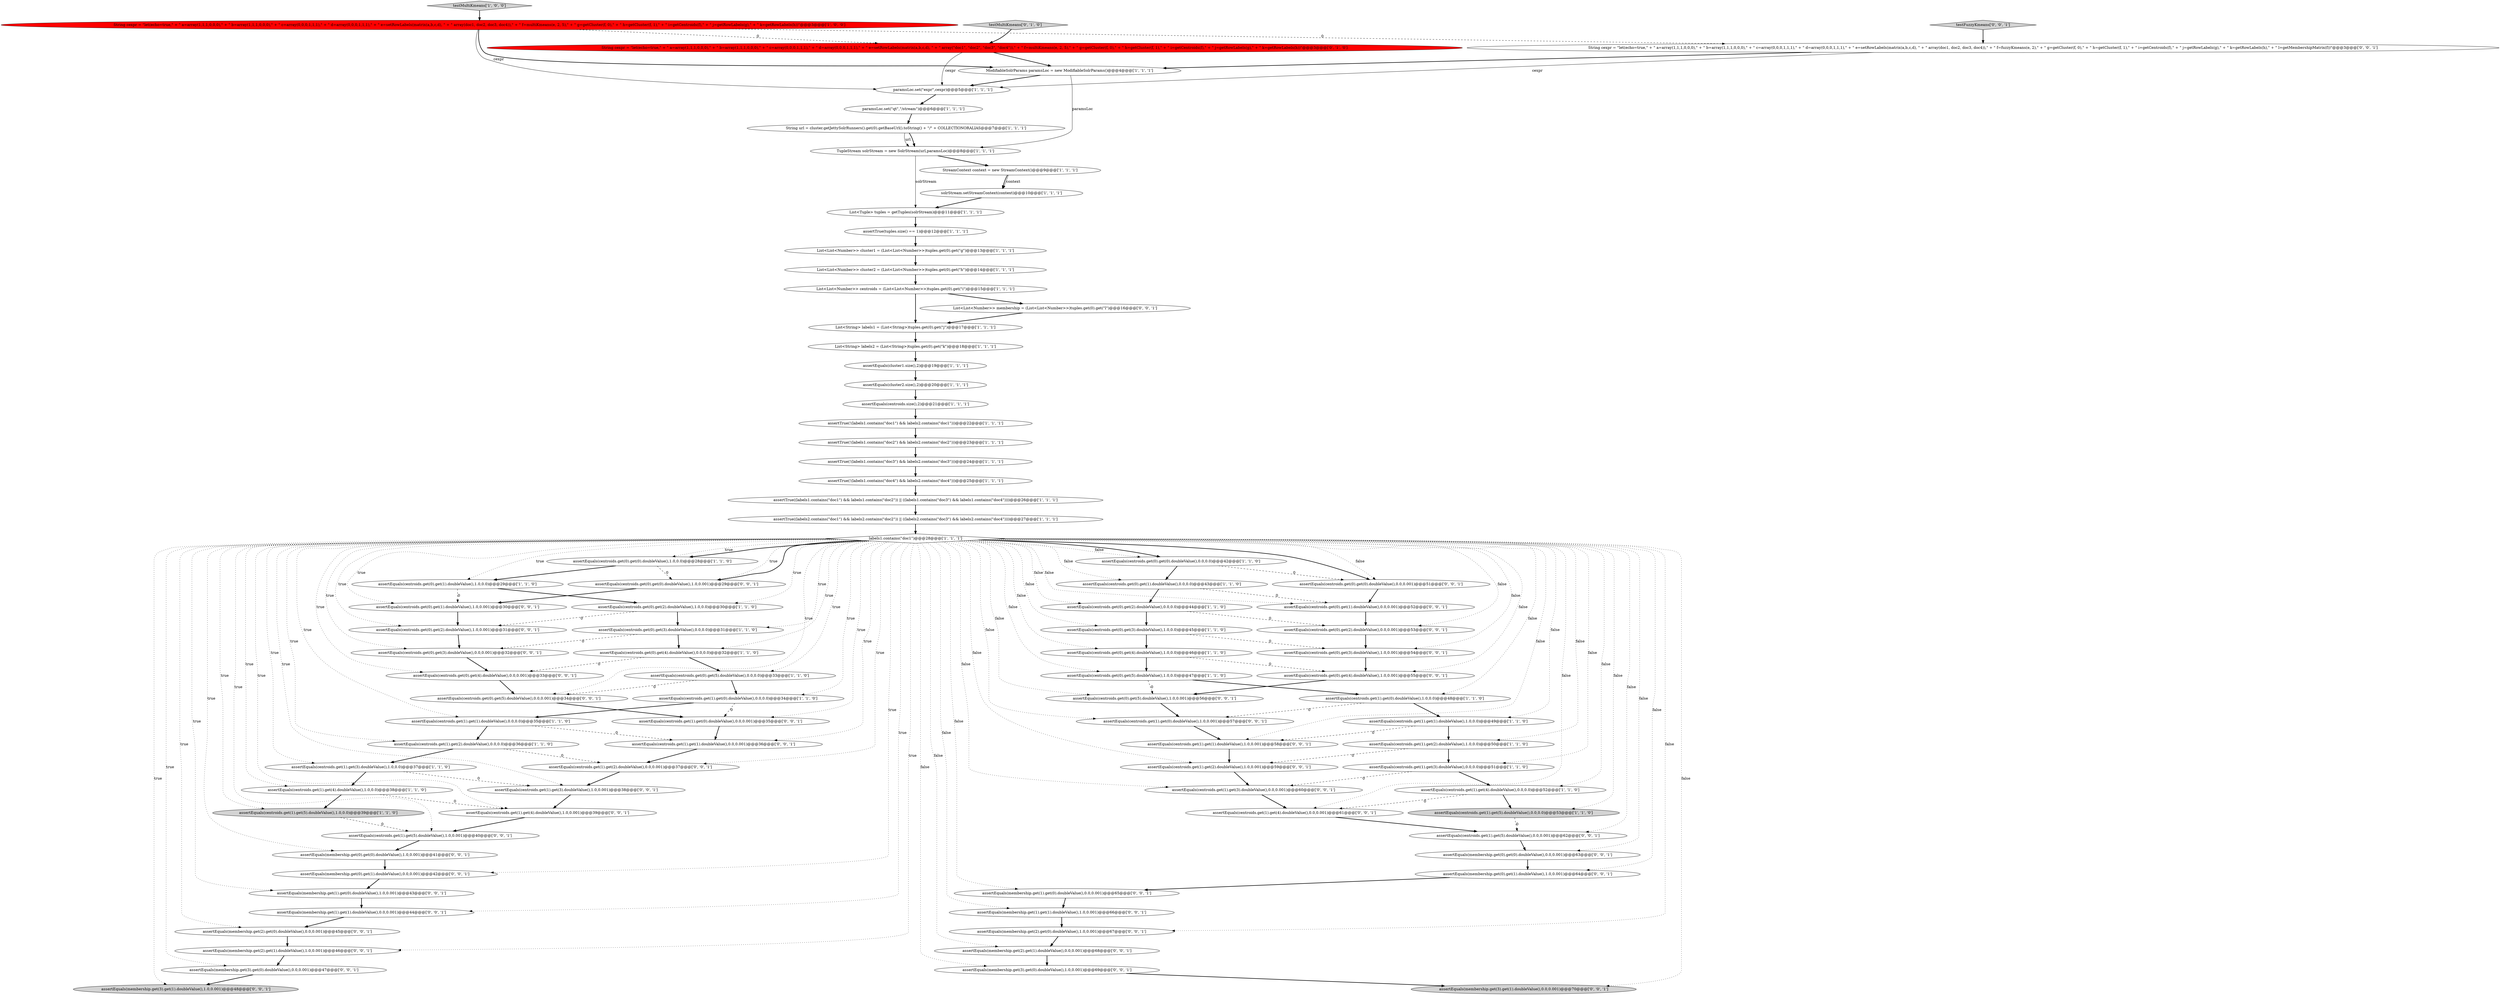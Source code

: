 digraph {
49 [style = filled, label = "assertEquals(centroids.get(0).get(3).doubleValue(),0.0,0.0)@@@31@@@['1', '1', '0']", fillcolor = white, shape = ellipse image = "AAA0AAABBB1BBB"];
46 [style = filled, label = "assertEquals(centroids.get(0).get(2).doubleValue(),0.0,0.0)@@@44@@@['1', '1', '0']", fillcolor = white, shape = ellipse image = "AAA0AAABBB1BBB"];
63 [style = filled, label = "assertEquals(membership.get(2).get(1).doubleValue(),1.0,0.001)@@@46@@@['0', '0', '1']", fillcolor = white, shape = ellipse image = "AAA0AAABBB3BBB"];
25 [style = filled, label = "assertEquals(centroids.get(0).get(1).doubleValue(),0.0,0.0)@@@43@@@['1', '1', '0']", fillcolor = white, shape = ellipse image = "AAA0AAABBB1BBB"];
36 [style = filled, label = "assertEquals(cluster2.size(),2)@@@20@@@['1', '1', '1']", fillcolor = white, shape = ellipse image = "AAA0AAABBB1BBB"];
52 [style = filled, label = "assertEquals(membership.get(0).get(1).doubleValue(),0.0,0.001)@@@42@@@['0', '0', '1']", fillcolor = white, shape = ellipse image = "AAA0AAABBB3BBB"];
65 [style = filled, label = "assertEquals(centroids.get(1).get(2).doubleValue(),0.0,0.001)@@@37@@@['0', '0', '1']", fillcolor = white, shape = ellipse image = "AAA0AAABBB3BBB"];
41 [style = filled, label = "assertEquals(centroids.get(0).get(1).doubleValue(),1.0,0.0)@@@29@@@['1', '1', '0']", fillcolor = white, shape = ellipse image = "AAA0AAABBB1BBB"];
57 [style = filled, label = "assertEquals(membership.get(0).get(0).doubleValue(),1.0,0.001)@@@41@@@['0', '0', '1']", fillcolor = white, shape = ellipse image = "AAA0AAABBB3BBB"];
58 [style = filled, label = "assertEquals(centroids.get(0).get(5).doubleValue(),1.0,0.001)@@@56@@@['0', '0', '1']", fillcolor = white, shape = ellipse image = "AAA0AAABBB3BBB"];
80 [style = filled, label = "assertEquals(centroids.get(1).get(4).doubleValue(),1.0,0.001)@@@39@@@['0', '0', '1']", fillcolor = white, shape = ellipse image = "AAA0AAABBB3BBB"];
15 [style = filled, label = "List<String> labels1 = (List<String>)tuples.get(0).get(\"j\")@@@17@@@['1', '1', '1']", fillcolor = white, shape = ellipse image = "AAA0AAABBB1BBB"];
68 [style = filled, label = "assertEquals(centroids.get(0).get(1).doubleValue(),0.0,0.001)@@@52@@@['0', '0', '1']", fillcolor = white, shape = ellipse image = "AAA0AAABBB3BBB"];
2 [style = filled, label = "assertEquals(centroids.get(1).get(4).doubleValue(),0.0,0.0)@@@52@@@['1', '1', '0']", fillcolor = white, shape = ellipse image = "AAA0AAABBB1BBB"];
56 [style = filled, label = "assertEquals(centroids.get(0).get(3).doubleValue(),0.0,0.001)@@@32@@@['0', '0', '1']", fillcolor = white, shape = ellipse image = "AAA0AAABBB3BBB"];
5 [style = filled, label = "assertTrue((labels1.contains(\"doc1\") && labels1.contains(\"doc2\")) || ((labels1.contains(\"doc3\") && labels1.contains(\"doc4\"))))@@@26@@@['1', '1', '1']", fillcolor = white, shape = ellipse image = "AAA0AAABBB1BBB"];
94 [style = filled, label = "assertEquals(centroids.get(1).get(0).doubleValue(),1.0,0.001)@@@57@@@['0', '0', '1']", fillcolor = white, shape = ellipse image = "AAA0AAABBB3BBB"];
43 [style = filled, label = "assertEquals(centroids.get(0).get(5).doubleValue(),0.0,0.0)@@@33@@@['1', '1', '0']", fillcolor = white, shape = ellipse image = "AAA0AAABBB1BBB"];
7 [style = filled, label = "assertEquals(centroids.get(0).get(2).doubleValue(),1.0,0.0)@@@30@@@['1', '1', '0']", fillcolor = white, shape = ellipse image = "AAA0AAABBB1BBB"];
1 [style = filled, label = "paramsLoc.set(\"expr\",cexpr)@@@5@@@['1', '1', '1']", fillcolor = white, shape = ellipse image = "AAA0AAABBB1BBB"];
84 [style = filled, label = "assertEquals(centroids.get(1).get(1).doubleValue(),0.0,0.001)@@@36@@@['0', '0', '1']", fillcolor = white, shape = ellipse image = "AAA0AAABBB3BBB"];
88 [style = filled, label = "assertEquals(membership.get(3).get(0).doubleValue(),1.0,0.001)@@@69@@@['0', '0', '1']", fillcolor = white, shape = ellipse image = "AAA0AAABBB3BBB"];
62 [style = filled, label = "assertEquals(centroids.get(0).get(1).doubleValue(),1.0,0.001)@@@30@@@['0', '0', '1']", fillcolor = white, shape = ellipse image = "AAA0AAABBB3BBB"];
12 [style = filled, label = "assertEquals(centroids.get(0).get(0).doubleValue(),1.0,0.0)@@@28@@@['1', '1', '0']", fillcolor = white, shape = ellipse image = "AAA0AAABBB1BBB"];
42 [style = filled, label = "assertTrue(tuples.size() == 1)@@@12@@@['1', '1', '1']", fillcolor = white, shape = ellipse image = "AAA0AAABBB1BBB"];
91 [style = filled, label = "assertEquals(centroids.get(1).get(5).doubleValue(),1.0,0.001)@@@40@@@['0', '0', '1']", fillcolor = white, shape = ellipse image = "AAA0AAABBB3BBB"];
73 [style = filled, label = "assertEquals(centroids.get(0).get(2).doubleValue(),1.0,0.001)@@@31@@@['0', '0', '1']", fillcolor = white, shape = ellipse image = "AAA0AAABBB3BBB"];
76 [style = filled, label = "assertEquals(membership.get(1).get(1).doubleValue(),0.0,0.001)@@@44@@@['0', '0', '1']", fillcolor = white, shape = ellipse image = "AAA0AAABBB3BBB"];
86 [style = filled, label = "assertEquals(membership.get(1).get(0).doubleValue(),0.0,0.001)@@@65@@@['0', '0', '1']", fillcolor = white, shape = ellipse image = "AAA0AAABBB3BBB"];
40 [style = filled, label = "assertTrue(!(labels1.contains(\"doc3\") && labels2.contains(\"doc3\")))@@@24@@@['1', '1', '1']", fillcolor = white, shape = ellipse image = "AAA0AAABBB1BBB"];
35 [style = filled, label = "String cexpr = \"let(echo=true,\" + \" a=array(1,1,1,0,0,0),\" + \" b=array(1,1,1,0,0,0),\" + \" c=array(0,0,0,1,1,1),\" + \" d=array(0,0,0,1,1,1),\" + \" e=setRowLabels(matrix(a,b,c,d), \" + \" array(doc1, doc2, doc3, doc4)),\" + \" f=multiKmeans(e, 2, 5),\" + \" g=getCluster(f, 0),\" + \" h=getCluster(f, 1),\" + \" i=getCentroids(f),\" + \" j=getRowLabels(g),\" + \" k=getRowLabels(h))\"@@@3@@@['1', '0', '0']", fillcolor = red, shape = ellipse image = "AAA1AAABBB1BBB"];
13 [style = filled, label = "assertEquals(centroids.get(1).get(5).doubleValue(),0.0,0.0)@@@53@@@['1', '1', '0']", fillcolor = lightgray, shape = ellipse image = "AAA0AAABBB1BBB"];
93 [style = filled, label = "assertEquals(membership.get(3).get(0).doubleValue(),0.0,0.001)@@@47@@@['0', '0', '1']", fillcolor = white, shape = ellipse image = "AAA0AAABBB3BBB"];
18 [style = filled, label = "assertEquals(centroids.get(1).get(2).doubleValue(),0.0,0.0)@@@36@@@['1', '1', '0']", fillcolor = white, shape = ellipse image = "AAA0AAABBB1BBB"];
90 [style = filled, label = "List<List<Number>> membership = (List<List<Number>>)tuples.get(0).get(\"l\")@@@16@@@['0', '0', '1']", fillcolor = white, shape = ellipse image = "AAA0AAABBB3BBB"];
53 [style = filled, label = "assertEquals(membership.get(1).get(1).doubleValue(),1.0,0.001)@@@66@@@['0', '0', '1']", fillcolor = white, shape = ellipse image = "AAA0AAABBB3BBB"];
69 [style = filled, label = "assertEquals(centroids.get(1).get(2).doubleValue(),1.0,0.001)@@@59@@@['0', '0', '1']", fillcolor = white, shape = ellipse image = "AAA0AAABBB3BBB"];
11 [style = filled, label = "TupleStream solrStream = new SolrStream(url,paramsLoc)@@@8@@@['1', '1', '1']", fillcolor = white, shape = ellipse image = "AAA0AAABBB1BBB"];
19 [style = filled, label = "List<String> labels2 = (List<String>)tuples.get(0).get(\"k\")@@@18@@@['1', '1', '1']", fillcolor = white, shape = ellipse image = "AAA0AAABBB1BBB"];
64 [style = filled, label = "assertEquals(centroids.get(0).get(3).doubleValue(),1.0,0.001)@@@54@@@['0', '0', '1']", fillcolor = white, shape = ellipse image = "AAA0AAABBB3BBB"];
70 [style = filled, label = "assertEquals(centroids.get(1).get(3).doubleValue(),0.0,0.001)@@@60@@@['0', '0', '1']", fillcolor = white, shape = ellipse image = "AAA0AAABBB3BBB"];
66 [style = filled, label = "assertEquals(membership.get(2).get(0).doubleValue(),0.0,0.001)@@@45@@@['0', '0', '1']", fillcolor = white, shape = ellipse image = "AAA0AAABBB3BBB"];
16 [style = filled, label = "assertEquals(centroids.get(0).get(4).doubleValue(),0.0,0.0)@@@32@@@['1', '1', '0']", fillcolor = white, shape = ellipse image = "AAA0AAABBB1BBB"];
79 [style = filled, label = "assertEquals(centroids.get(0).get(2).doubleValue(),0.0,0.001)@@@53@@@['0', '0', '1']", fillcolor = white, shape = ellipse image = "AAA0AAABBB3BBB"];
77 [style = filled, label = "assertEquals(membership.get(3).get(1).doubleValue(),1.0,0.001)@@@48@@@['0', '0', '1']", fillcolor = lightgray, shape = ellipse image = "AAA0AAABBB3BBB"];
92 [style = filled, label = "assertEquals(centroids.get(1).get(0).doubleValue(),0.0,0.001)@@@35@@@['0', '0', '1']", fillcolor = white, shape = ellipse image = "AAA0AAABBB3BBB"];
29 [style = filled, label = "testMultiKmeans['1', '0', '0']", fillcolor = lightgray, shape = diamond image = "AAA0AAABBB1BBB"];
20 [style = filled, label = "assertEquals(centroids.get(0).get(3).doubleValue(),1.0,0.0)@@@45@@@['1', '1', '0']", fillcolor = white, shape = ellipse image = "AAA0AAABBB1BBB"];
67 [style = filled, label = "assertEquals(membership.get(1).get(0).doubleValue(),1.0,0.001)@@@43@@@['0', '0', '1']", fillcolor = white, shape = ellipse image = "AAA0AAABBB3BBB"];
75 [style = filled, label = "assertEquals(centroids.get(0).get(4).doubleValue(),0.0,0.001)@@@33@@@['0', '0', '1']", fillcolor = white, shape = ellipse image = "AAA0AAABBB3BBB"];
33 [style = filled, label = "List<Tuple> tuples = getTuples(solrStream)@@@11@@@['1', '1', '1']", fillcolor = white, shape = ellipse image = "AAA0AAABBB1BBB"];
3 [style = filled, label = "solrStream.setStreamContext(context)@@@10@@@['1', '1', '1']", fillcolor = white, shape = ellipse image = "AAA0AAABBB1BBB"];
50 [style = filled, label = "testMultiKmeans['0', '1', '0']", fillcolor = lightgray, shape = diamond image = "AAA0AAABBB2BBB"];
4 [style = filled, label = "assertEquals(centroids.get(0).get(4).doubleValue(),1.0,0.0)@@@46@@@['1', '1', '0']", fillcolor = white, shape = ellipse image = "AAA0AAABBB1BBB"];
6 [style = filled, label = "labels1.contains(\"doc1\")@@@28@@@['1', '1', '1']", fillcolor = white, shape = diamond image = "AAA0AAABBB1BBB"];
10 [style = filled, label = "paramsLoc.set(\"qt\",\"/stream\")@@@6@@@['1', '1', '1']", fillcolor = white, shape = ellipse image = "AAA0AAABBB1BBB"];
27 [style = filled, label = "assertEquals(centroids.get(1).get(1).doubleValue(),0.0,0.0)@@@35@@@['1', '1', '0']", fillcolor = white, shape = ellipse image = "AAA0AAABBB1BBB"];
61 [style = filled, label = "assertEquals(centroids.get(1).get(1).doubleValue(),1.0,0.001)@@@58@@@['0', '0', '1']", fillcolor = white, shape = ellipse image = "AAA0AAABBB3BBB"];
71 [style = filled, label = "assertEquals(membership.get(0).get(0).doubleValue(),0.0,0.001)@@@63@@@['0', '0', '1']", fillcolor = white, shape = ellipse image = "AAA0AAABBB3BBB"];
0 [style = filled, label = "assertEquals(centroids.get(1).get(4).doubleValue(),1.0,0.0)@@@38@@@['1', '1', '0']", fillcolor = white, shape = ellipse image = "AAA0AAABBB1BBB"];
32 [style = filled, label = "assertTrue(!(labels1.contains(\"doc4\") && labels2.contains(\"doc4\")))@@@25@@@['1', '1', '1']", fillcolor = white, shape = ellipse image = "AAA0AAABBB1BBB"];
44 [style = filled, label = "assertEquals(centroids.get(1).get(2).doubleValue(),1.0,0.0)@@@50@@@['1', '1', '0']", fillcolor = white, shape = ellipse image = "AAA0AAABBB1BBB"];
74 [style = filled, label = "assertEquals(centroids.get(1).get(5).doubleValue(),0.0,0.001)@@@62@@@['0', '0', '1']", fillcolor = white, shape = ellipse image = "AAA0AAABBB3BBB"];
51 [style = filled, label = "String cexpr = \"let(echo=true,\" + \" a=array(1,1,1,0,0,0),\" + \" b=array(1,1,1,0,0,0),\" + \" c=array(0,0,0,1,1,1),\" + \" d=array(0,0,0,1,1,1),\" + \" e=setRowLabels(matrix(a,b,c,d), \" + \" array(\"doc1\", \"doc2\", \"doc3\", \"doc4\")),\" + \" f=multiKmeans(e, 2, 5),\" + \" g=getCluster(f, 0),\" + \" h=getCluster(f, 1),\" + \" i=getCentroids(f),\" + \" j=getRowLabels(g),\" + \" k=getRowLabels(h))\"@@@3@@@['0', '1', '0']", fillcolor = red, shape = ellipse image = "AAA1AAABBB2BBB"];
85 [style = filled, label = "assertEquals(centroids.get(0).get(5).doubleValue(),0.0,0.001)@@@34@@@['0', '0', '1']", fillcolor = white, shape = ellipse image = "AAA0AAABBB3BBB"];
83 [style = filled, label = "assertEquals(centroids.get(1).get(4).doubleValue(),0.0,0.001)@@@61@@@['0', '0', '1']", fillcolor = white, shape = ellipse image = "AAA0AAABBB3BBB"];
78 [style = filled, label = "String cexpr = \"let(echo=true,\" + \" a=array(1,1,1,0,0,0),\" + \" b=array(1,1,1,0,0,0),\" + \" c=array(0,0,0,1,1,1),\" + \" d=array(0,0,0,1,1,1),\" + \" e=setRowLabels(matrix(a,b,c,d), \" + \" array(doc1, doc2, doc3, doc4)),\" + \" f=fuzzyKmeans(e, 2),\" + \" g=getCluster(f, 0),\" + \" h=getCluster(f, 1),\" + \" i=getCentroids(f),\" + \" j=getRowLabels(g),\" + \" k=getRowLabels(h),\" + \" l=getMembershipMatrix(f))\"@@@3@@@['0', '0', '1']", fillcolor = white, shape = ellipse image = "AAA0AAABBB3BBB"];
45 [style = filled, label = "assertTrue((labels2.contains(\"doc1\") && labels2.contains(\"doc2\")) || ((labels2.contains(\"doc3\") && labels2.contains(\"doc4\"))))@@@27@@@['1', '1', '1']", fillcolor = white, shape = ellipse image = "AAA0AAABBB1BBB"];
55 [style = filled, label = "assertEquals(centroids.get(0).get(0).doubleValue(),1.0,0.001)@@@29@@@['0', '0', '1']", fillcolor = white, shape = ellipse image = "AAA0AAABBB3BBB"];
17 [style = filled, label = "assertEquals(centroids.get(1).get(0).doubleValue(),0.0,0.0)@@@34@@@['1', '1', '0']", fillcolor = white, shape = ellipse image = "AAA0AAABBB1BBB"];
54 [style = filled, label = "assertEquals(centroids.get(1).get(3).doubleValue(),1.0,0.001)@@@38@@@['0', '0', '1']", fillcolor = white, shape = ellipse image = "AAA0AAABBB3BBB"];
34 [style = filled, label = "assertEquals(centroids.get(0).get(0).doubleValue(),0.0,0.0)@@@42@@@['1', '1', '0']", fillcolor = white, shape = ellipse image = "AAA0AAABBB1BBB"];
14 [style = filled, label = "assertEquals(centroids.size(),2)@@@21@@@['1', '1', '1']", fillcolor = white, shape = ellipse image = "AAA0AAABBB1BBB"];
8 [style = filled, label = "assertTrue(!(labels1.contains(\"doc2\") && labels2.contains(\"doc2\")))@@@23@@@['1', '1', '1']", fillcolor = white, shape = ellipse image = "AAA0AAABBB1BBB"];
82 [style = filled, label = "assertEquals(centroids.get(0).get(4).doubleValue(),1.0,0.001)@@@55@@@['0', '0', '1']", fillcolor = white, shape = ellipse image = "AAA0AAABBB3BBB"];
47 [style = filled, label = "List<List<Number>> centroids = (List<List<Number>>)tuples.get(0).get(\"i\")@@@15@@@['1', '1', '1']", fillcolor = white, shape = ellipse image = "AAA0AAABBB1BBB"];
38 [style = filled, label = "ModifiableSolrParams paramsLoc = new ModifiableSolrParams()@@@4@@@['1', '1', '1']", fillcolor = white, shape = ellipse image = "AAA0AAABBB1BBB"];
81 [style = filled, label = "assertEquals(membership.get(0).get(1).doubleValue(),1.0,0.001)@@@64@@@['0', '0', '1']", fillcolor = white, shape = ellipse image = "AAA0AAABBB3BBB"];
30 [style = filled, label = "assertEquals(cluster1.size(),2)@@@19@@@['1', '1', '1']", fillcolor = white, shape = ellipse image = "AAA0AAABBB1BBB"];
59 [style = filled, label = "assertEquals(membership.get(2).get(0).doubleValue(),1.0,0.001)@@@67@@@['0', '0', '1']", fillcolor = white, shape = ellipse image = "AAA0AAABBB3BBB"];
39 [style = filled, label = "List<List<Number>> cluster2 = (List<List<Number>>)tuples.get(0).get(\"h\")@@@14@@@['1', '1', '1']", fillcolor = white, shape = ellipse image = "AAA0AAABBB1BBB"];
23 [style = filled, label = "List<List<Number>> cluster1 = (List<List<Number>>)tuples.get(0).get(\"g\")@@@13@@@['1', '1', '1']", fillcolor = white, shape = ellipse image = "AAA0AAABBB1BBB"];
31 [style = filled, label = "assertEquals(centroids.get(0).get(5).doubleValue(),1.0,0.0)@@@47@@@['1', '1', '0']", fillcolor = white, shape = ellipse image = "AAA0AAABBB1BBB"];
87 [style = filled, label = "testFuzzyKmeans['0', '0', '1']", fillcolor = lightgray, shape = diamond image = "AAA0AAABBB3BBB"];
22 [style = filled, label = "assertEquals(centroids.get(1).get(3).doubleValue(),1.0,0.0)@@@37@@@['1', '1', '0']", fillcolor = white, shape = ellipse image = "AAA0AAABBB1BBB"];
28 [style = filled, label = "StreamContext context = new StreamContext()@@@9@@@['1', '1', '1']", fillcolor = white, shape = ellipse image = "AAA0AAABBB1BBB"];
89 [style = filled, label = "assertEquals(membership.get(3).get(1).doubleValue(),0.0,0.001)@@@70@@@['0', '0', '1']", fillcolor = lightgray, shape = ellipse image = "AAA0AAABBB3BBB"];
24 [style = filled, label = "assertEquals(centroids.get(1).get(0).doubleValue(),1.0,0.0)@@@48@@@['1', '1', '0']", fillcolor = white, shape = ellipse image = "AAA0AAABBB1BBB"];
72 [style = filled, label = "assertEquals(membership.get(2).get(1).doubleValue(),0.0,0.001)@@@68@@@['0', '0', '1']", fillcolor = white, shape = ellipse image = "AAA0AAABBB3BBB"];
37 [style = filled, label = "assertEquals(centroids.get(1).get(3).doubleValue(),0.0,0.0)@@@51@@@['1', '1', '0']", fillcolor = white, shape = ellipse image = "AAA0AAABBB1BBB"];
60 [style = filled, label = "assertEquals(centroids.get(0).get(0).doubleValue(),0.0,0.001)@@@51@@@['0', '0', '1']", fillcolor = white, shape = ellipse image = "AAA0AAABBB3BBB"];
48 [style = filled, label = "assertEquals(centroids.get(1).get(1).doubleValue(),1.0,0.0)@@@49@@@['1', '1', '0']", fillcolor = white, shape = ellipse image = "AAA0AAABBB1BBB"];
21 [style = filled, label = "assertEquals(centroids.get(1).get(5).doubleValue(),1.0,0.0)@@@39@@@['1', '1', '0']", fillcolor = lightgray, shape = ellipse image = "AAA0AAABBB1BBB"];
9 [style = filled, label = "assertTrue(!(labels1.contains(\"doc1\") && labels2.contains(\"doc1\")))@@@22@@@['1', '1', '1']", fillcolor = white, shape = ellipse image = "AAA0AAABBB1BBB"];
26 [style = filled, label = "String url = cluster.getJettySolrRunners().get(0).getBaseUrl().toString() + \"/\" + COLLECTIONORALIAS@@@7@@@['1', '1', '1']", fillcolor = white, shape = ellipse image = "AAA0AAABBB1BBB"];
42->23 [style = bold, label=""];
6->13 [style = dotted, label="false"];
6->94 [style = dotted, label="false"];
49->16 [style = bold, label=""];
65->54 [style = bold, label=""];
6->75 [style = dotted, label="true"];
94->61 [style = bold, label=""];
6->55 [style = dotted, label="true"];
6->62 [style = dotted, label="true"];
6->83 [style = dotted, label="false"];
55->62 [style = bold, label=""];
30->36 [style = bold, label=""];
5->45 [style = bold, label=""];
43->85 [style = dashed, label="0"];
62->73 [style = bold, label=""];
7->49 [style = bold, label=""];
8->40 [style = bold, label=""];
11->33 [style = solid, label="solrStream"];
26->11 [style = bold, label=""];
6->93 [style = dotted, label="true"];
41->62 [style = dashed, label="0"];
6->77 [style = dotted, label="true"];
7->73 [style = dashed, label="0"];
18->22 [style = bold, label=""];
6->18 [style = dotted, label="true"];
22->0 [style = bold, label=""];
45->6 [style = bold, label=""];
63->93 [style = bold, label=""];
6->48 [style = dotted, label="false"];
84->65 [style = bold, label=""];
52->67 [style = bold, label=""];
82->58 [style = bold, label=""];
33->42 [style = bold, label=""];
16->43 [style = bold, label=""];
6->68 [style = dotted, label="false"];
60->68 [style = bold, label=""];
14->9 [style = bold, label=""];
39->47 [style = bold, label=""];
35->38 [style = bold, label=""];
28->3 [style = bold, label=""];
6->0 [style = dotted, label="true"];
17->27 [style = bold, label=""];
6->72 [style = dotted, label="false"];
73->56 [style = bold, label=""];
13->74 [style = dashed, label="0"];
47->90 [style = bold, label=""];
49->56 [style = dashed, label="0"];
66->63 [style = bold, label=""];
70->83 [style = bold, label=""];
11->28 [style = bold, label=""];
6->86 [style = dotted, label="false"];
12->55 [style = dashed, label="0"];
31->58 [style = dashed, label="0"];
6->20 [style = dotted, label="false"];
78->38 [style = bold, label=""];
6->73 [style = dotted, label="true"];
78->1 [style = solid, label="cexpr"];
6->69 [style = dotted, label="false"];
6->91 [style = dotted, label="true"];
6->31 [style = dotted, label="false"];
17->92 [style = dashed, label="0"];
10->26 [style = bold, label=""];
0->21 [style = bold, label=""];
3->33 [style = bold, label=""];
48->44 [style = bold, label=""];
6->74 [style = dotted, label="false"];
9->8 [style = bold, label=""];
36->14 [style = bold, label=""];
2->83 [style = dashed, label="0"];
0->80 [style = dashed, label="0"];
12->41 [style = bold, label=""];
54->80 [style = bold, label=""];
6->24 [style = dotted, label="false"];
37->70 [style = dashed, label="0"];
6->59 [style = dotted, label="false"];
18->65 [style = dashed, label="0"];
6->70 [style = dotted, label="false"];
6->54 [style = dotted, label="true"];
6->43 [style = dotted, label="true"];
6->49 [style = dotted, label="true"];
44->69 [style = dashed, label="0"];
6->7 [style = dotted, label="true"];
6->57 [style = dotted, label="true"];
56->75 [style = bold, label=""];
6->84 [style = dotted, label="true"];
92->84 [style = bold, label=""];
46->20 [style = bold, label=""];
44->37 [style = bold, label=""];
6->12 [style = dotted, label="true"];
29->35 [style = bold, label=""];
6->85 [style = dotted, label="true"];
6->71 [style = dotted, label="false"];
80->91 [style = bold, label=""];
26->11 [style = solid, label="url"];
22->54 [style = dashed, label="0"];
64->82 [style = bold, label=""];
27->18 [style = bold, label=""];
21->91 [style = dashed, label="0"];
93->77 [style = bold, label=""];
71->81 [style = bold, label=""];
6->34 [style = bold, label=""];
6->46 [style = dotted, label="false"];
6->60 [style = dotted, label="false"];
68->79 [style = bold, label=""];
6->81 [style = dotted, label="false"];
31->24 [style = bold, label=""];
61->69 [style = bold, label=""];
59->72 [style = bold, label=""];
6->25 [style = dotted, label="false"];
6->65 [style = dotted, label="true"];
38->11 [style = solid, label="paramsLoc"];
6->67 [style = dotted, label="true"];
6->64 [style = dotted, label="false"];
6->22 [style = dotted, label="true"];
15->19 [style = bold, label=""];
28->3 [style = solid, label="context"];
85->92 [style = bold, label=""];
6->44 [style = dotted, label="false"];
76->66 [style = bold, label=""];
38->1 [style = bold, label=""];
6->82 [style = dotted, label="false"];
6->55 [style = bold, label=""];
48->61 [style = dashed, label="0"];
4->31 [style = bold, label=""];
43->17 [style = bold, label=""];
27->84 [style = dashed, label="0"];
6->66 [style = dotted, label="true"];
51->1 [style = solid, label="cexpr"];
72->88 [style = bold, label=""];
6->37 [style = dotted, label="false"];
81->86 [style = bold, label=""];
4->82 [style = dashed, label="0"];
40->32 [style = bold, label=""];
23->39 [style = bold, label=""];
37->2 [style = bold, label=""];
6->63 [style = dotted, label="true"];
6->27 [style = dotted, label="true"];
6->21 [style = dotted, label="true"];
91->57 [style = bold, label=""];
6->53 [style = dotted, label="false"];
6->76 [style = dotted, label="true"];
87->78 [style = bold, label=""];
6->58 [style = dotted, label="false"];
6->56 [style = dotted, label="true"];
67->76 [style = bold, label=""];
6->12 [style = bold, label=""];
6->4 [style = dotted, label="false"];
75->85 [style = bold, label=""];
32->5 [style = bold, label=""];
6->79 [style = dotted, label="false"];
34->25 [style = bold, label=""];
47->15 [style = bold, label=""];
41->7 [style = bold, label=""];
24->94 [style = dashed, label="0"];
16->75 [style = dashed, label="0"];
58->94 [style = bold, label=""];
6->61 [style = dotted, label="false"];
74->71 [style = bold, label=""];
6->88 [style = dotted, label="false"];
6->2 [style = dotted, label="false"];
88->89 [style = bold, label=""];
20->64 [style = dashed, label="0"];
6->41 [style = dotted, label="true"];
25->46 [style = bold, label=""];
35->51 [style = dashed, label="0"];
6->17 [style = dotted, label="true"];
35->78 [style = dashed, label="0"];
20->4 [style = bold, label=""];
2->13 [style = bold, label=""];
57->52 [style = bold, label=""];
6->34 [style = dotted, label="false"];
6->60 [style = bold, label=""];
35->1 [style = solid, label="cexpr"];
46->79 [style = dashed, label="0"];
51->38 [style = bold, label=""];
79->64 [style = bold, label=""];
53->59 [style = bold, label=""];
90->15 [style = bold, label=""];
86->53 [style = bold, label=""];
50->51 [style = bold, label=""];
83->74 [style = bold, label=""];
25->68 [style = dashed, label="0"];
6->92 [style = dotted, label="true"];
6->52 [style = dotted, label="true"];
6->89 [style = dotted, label="false"];
69->70 [style = bold, label=""];
34->60 [style = dashed, label="0"];
1->10 [style = bold, label=""];
24->48 [style = bold, label=""];
6->16 [style = dotted, label="true"];
6->80 [style = dotted, label="true"];
19->30 [style = bold, label=""];
}
